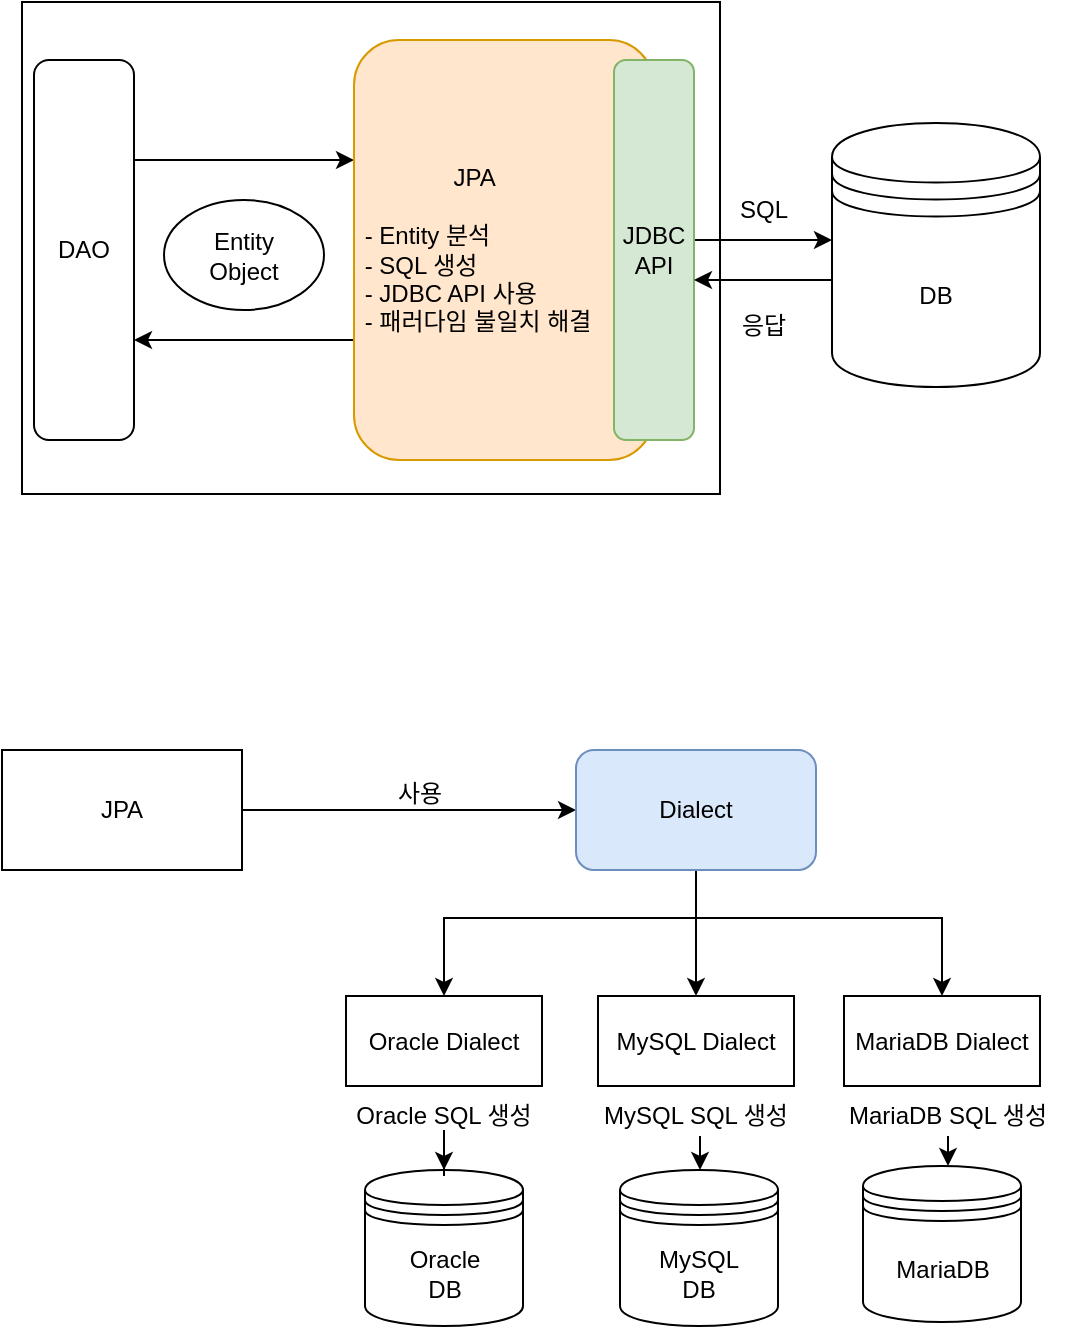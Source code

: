 <mxfile version="14.9.8" type="device"><diagram id="OoJADatXhwbWRNmwYsZW" name="Page-1"><mxGraphModel dx="1246" dy="401" grid="0" gridSize="10" guides="1" tooltips="1" connect="1" arrows="1" fold="1" page="1" pageScale="1" pageWidth="827" pageHeight="1169" math="0" shadow="0"><root><mxCell id="0"/><mxCell id="1" parent="0"/><mxCell id="e6WGDXaPVCwhHN1AT40q-14" value="" style="rounded=0;whiteSpace=wrap;html=1;align=left;" parent="1" vertex="1"><mxGeometry x="80" y="153" width="349" height="246" as="geometry"/></mxCell><mxCell id="e6WGDXaPVCwhHN1AT40q-6" value="" style="edgeStyle=orthogonalEdgeStyle;rounded=0;orthogonalLoop=1;jettySize=auto;html=1;" parent="1" source="e6WGDXaPVCwhHN1AT40q-1" target="e6WGDXaPVCwhHN1AT40q-2" edge="1"><mxGeometry relative="1" as="geometry"><Array as="points"><mxPoint x="226" y="232"/><mxPoint x="226" y="232"/></Array></mxGeometry></mxCell><mxCell id="e6WGDXaPVCwhHN1AT40q-1" value="DAO" style="rounded=1;whiteSpace=wrap;html=1;" parent="1" vertex="1"><mxGeometry x="86" y="182" width="50" height="190" as="geometry"/></mxCell><mxCell id="e6WGDXaPVCwhHN1AT40q-7" value="" style="edgeStyle=orthogonalEdgeStyle;rounded=0;orthogonalLoop=1;jettySize=auto;html=1;" parent="1" source="e6WGDXaPVCwhHN1AT40q-2" target="e6WGDXaPVCwhHN1AT40q-1" edge="1"><mxGeometry relative="1" as="geometry"><Array as="points"><mxPoint x="226" y="322"/><mxPoint x="226" y="322"/></Array></mxGeometry></mxCell><mxCell id="e6WGDXaPVCwhHN1AT40q-2" value="&lt;div style=&quot;text-align: center&quot;&gt;&lt;span&gt;JPA&lt;/span&gt;&lt;/div&gt;&lt;br&gt;&amp;nbsp;- Entity 분석&lt;br&gt;&amp;nbsp;- SQL 생성&lt;br&gt;&amp;nbsp;- JDBC API 사용&lt;br&gt;&amp;nbsp;- 패러다임 불일치 해결" style="rounded=1;whiteSpace=wrap;html=1;align=left;fillColor=#ffe6cc;strokeColor=#d79b00;" parent="1" vertex="1"><mxGeometry x="246" y="172" width="150" height="210" as="geometry"/></mxCell><mxCell id="e6WGDXaPVCwhHN1AT40q-5" value="" style="edgeStyle=orthogonalEdgeStyle;rounded=0;orthogonalLoop=1;jettySize=auto;html=1;" parent="1" source="e6WGDXaPVCwhHN1AT40q-3" target="e6WGDXaPVCwhHN1AT40q-4" edge="1"><mxGeometry relative="1" as="geometry"><Array as="points"><mxPoint x="466" y="272"/><mxPoint x="466" y="272"/></Array></mxGeometry></mxCell><mxCell id="e6WGDXaPVCwhHN1AT40q-3" value="JDBC&lt;br&gt;API" style="rounded=1;whiteSpace=wrap;html=1;fillColor=#d5e8d4;strokeColor=#82b366;" parent="1" vertex="1"><mxGeometry x="376" y="182" width="40" height="190" as="geometry"/></mxCell><mxCell id="e6WGDXaPVCwhHN1AT40q-10" value="" style="edgeStyle=orthogonalEdgeStyle;rounded=0;orthogonalLoop=1;jettySize=auto;html=1;" parent="1" source="e6WGDXaPVCwhHN1AT40q-4" target="e6WGDXaPVCwhHN1AT40q-3" edge="1"><mxGeometry relative="1" as="geometry"><Array as="points"><mxPoint x="466" y="292"/><mxPoint x="466" y="292"/></Array></mxGeometry></mxCell><mxCell id="e6WGDXaPVCwhHN1AT40q-4" value="DB" style="shape=datastore;whiteSpace=wrap;html=1;" parent="1" vertex="1"><mxGeometry x="485" y="213.5" width="104" height="132" as="geometry"/></mxCell><mxCell id="e6WGDXaPVCwhHN1AT40q-9" value="Entity&lt;br&gt;Object" style="ellipse;whiteSpace=wrap;html=1;" parent="1" vertex="1"><mxGeometry x="151" y="252" width="80" height="55" as="geometry"/></mxCell><mxCell id="e6WGDXaPVCwhHN1AT40q-11" value="SQL" style="text;html=1;strokeColor=none;fillColor=none;align=center;verticalAlign=middle;whiteSpace=wrap;rounded=0;" parent="1" vertex="1"><mxGeometry x="431" y="247" width="40" height="20" as="geometry"/></mxCell><mxCell id="e6WGDXaPVCwhHN1AT40q-12" value="응답" style="text;html=1;strokeColor=none;fillColor=none;align=center;verticalAlign=middle;whiteSpace=wrap;rounded=0;" parent="1" vertex="1"><mxGeometry x="431" y="305" width="40" height="20" as="geometry"/></mxCell><mxCell id="e6WGDXaPVCwhHN1AT40q-29" style="edgeStyle=orthogonalEdgeStyle;rounded=0;orthogonalLoop=1;jettySize=auto;html=1;" parent="1" source="e6WGDXaPVCwhHN1AT40q-15" target="e6WGDXaPVCwhHN1AT40q-16" edge="1"><mxGeometry relative="1" as="geometry"/></mxCell><mxCell id="e6WGDXaPVCwhHN1AT40q-15" value="JPA" style="rounded=0;whiteSpace=wrap;html=1;align=center;" parent="1" vertex="1"><mxGeometry x="70" y="527" width="120" height="60" as="geometry"/></mxCell><mxCell id="e6WGDXaPVCwhHN1AT40q-32" style="edgeStyle=orthogonalEdgeStyle;rounded=0;orthogonalLoop=1;jettySize=auto;html=1;entryX=0.5;entryY=0;entryDx=0;entryDy=0;" parent="1" source="e6WGDXaPVCwhHN1AT40q-16" target="e6WGDXaPVCwhHN1AT40q-23" edge="1"><mxGeometry relative="1" as="geometry"><Array as="points"><mxPoint x="417" y="611"/><mxPoint x="291" y="611"/></Array></mxGeometry></mxCell><mxCell id="e6WGDXaPVCwhHN1AT40q-33" value="" style="edgeStyle=orthogonalEdgeStyle;rounded=0;orthogonalLoop=1;jettySize=auto;html=1;" parent="1" source="e6WGDXaPVCwhHN1AT40q-16" target="e6WGDXaPVCwhHN1AT40q-24" edge="1"><mxGeometry relative="1" as="geometry"/></mxCell><mxCell id="e6WGDXaPVCwhHN1AT40q-34" style="edgeStyle=orthogonalEdgeStyle;rounded=0;orthogonalLoop=1;jettySize=auto;html=1;" parent="1" source="e6WGDXaPVCwhHN1AT40q-16" target="e6WGDXaPVCwhHN1AT40q-25" edge="1"><mxGeometry relative="1" as="geometry"><Array as="points"><mxPoint x="417" y="611"/><mxPoint x="540" y="611"/></Array></mxGeometry></mxCell><mxCell id="e6WGDXaPVCwhHN1AT40q-16" value="Dialect" style="rounded=1;whiteSpace=wrap;html=1;align=center;fillColor=#dae8fc;strokeColor=#6c8ebf;" parent="1" vertex="1"><mxGeometry x="357" y="527" width="120" height="60" as="geometry"/></mxCell><mxCell id="e6WGDXaPVCwhHN1AT40q-23" value="&lt;div&gt;&lt;span&gt;Oracle Dialect&lt;/span&gt;&lt;/div&gt;" style="rounded=0;whiteSpace=wrap;html=1;align=center;" parent="1" vertex="1"><mxGeometry x="242" y="650" width="98" height="45" as="geometry"/></mxCell><mxCell id="e6WGDXaPVCwhHN1AT40q-24" value="MySQL Dialect" style="rounded=0;whiteSpace=wrap;html=1;align=center;" parent="1" vertex="1"><mxGeometry x="368" y="650" width="98" height="45" as="geometry"/></mxCell><mxCell id="e6WGDXaPVCwhHN1AT40q-25" value="MariaDB Dialect" style="rounded=0;whiteSpace=wrap;html=1;align=center;" parent="1" vertex="1"><mxGeometry x="491" y="650" width="98" height="45" as="geometry"/></mxCell><mxCell id="e6WGDXaPVCwhHN1AT40q-26" value="Oracle &lt;br&gt;DB" style="shape=datastore;whiteSpace=wrap;html=1;" parent="1" vertex="1"><mxGeometry x="251.5" y="737" width="79" height="78" as="geometry"/></mxCell><mxCell id="e6WGDXaPVCwhHN1AT40q-27" value="MySQL&lt;br&gt;DB" style="shape=datastore;whiteSpace=wrap;html=1;" parent="1" vertex="1"><mxGeometry x="379" y="737" width="79" height="78" as="geometry"/></mxCell><mxCell id="e6WGDXaPVCwhHN1AT40q-28" value="MariaDB" style="shape=datastore;whiteSpace=wrap;html=1;" parent="1" vertex="1"><mxGeometry x="500.5" y="735" width="79" height="78" as="geometry"/></mxCell><mxCell id="e6WGDXaPVCwhHN1AT40q-30" value="사용" style="text;html=1;strokeColor=none;fillColor=none;align=center;verticalAlign=middle;whiteSpace=wrap;rounded=0;" parent="1" vertex="1"><mxGeometry x="259" y="539" width="40" height="20" as="geometry"/></mxCell><mxCell id="e6WGDXaPVCwhHN1AT40q-39" value="" style="edgeStyle=orthogonalEdgeStyle;rounded=0;orthogonalLoop=1;jettySize=auto;html=1;" parent="1" source="e6WGDXaPVCwhHN1AT40q-35" edge="1"><mxGeometry relative="1" as="geometry"><mxPoint x="419" y="737" as="targetPoint"/><Array as="points"><mxPoint x="419" y="723"/><mxPoint x="419" y="723"/></Array></mxGeometry></mxCell><mxCell id="e6WGDXaPVCwhHN1AT40q-35" value="MySQL SQL 생성" style="text;html=1;strokeColor=none;fillColor=none;align=center;verticalAlign=middle;whiteSpace=wrap;rounded=0;" parent="1" vertex="1"><mxGeometry x="354" y="700" width="126" height="20" as="geometry"/></mxCell><mxCell id="e6WGDXaPVCwhHN1AT40q-38" value="" style="edgeStyle=orthogonalEdgeStyle;rounded=0;orthogonalLoop=1;jettySize=auto;html=1;" parent="1" source="e6WGDXaPVCwhHN1AT40q-36" target="e6WGDXaPVCwhHN1AT40q-26" edge="1"><mxGeometry relative="1" as="geometry"/></mxCell><mxCell id="e6WGDXaPVCwhHN1AT40q-36" value="Oracle SQL 생성" style="text;html=1;strokeColor=none;fillColor=none;align=center;verticalAlign=middle;whiteSpace=wrap;rounded=0;" parent="1" vertex="1"><mxGeometry x="228" y="700" width="126" height="20" as="geometry"/></mxCell><mxCell id="e6WGDXaPVCwhHN1AT40q-44" value="" style="edgeStyle=orthogonalEdgeStyle;rounded=0;orthogonalLoop=1;jettySize=auto;html=1;" parent="1" source="e6WGDXaPVCwhHN1AT40q-37" target="e6WGDXaPVCwhHN1AT40q-28" edge="1"><mxGeometry relative="1" as="geometry"><Array as="points"><mxPoint x="540" y="735"/><mxPoint x="540" y="735"/></Array></mxGeometry></mxCell><mxCell id="e6WGDXaPVCwhHN1AT40q-37" value="MariaDB SQL 생성" style="text;html=1;strokeColor=none;fillColor=none;align=center;verticalAlign=middle;whiteSpace=wrap;rounded=0;" parent="1" vertex="1"><mxGeometry x="480" y="700" width="126" height="20" as="geometry"/></mxCell></root></mxGraphModel></diagram></mxfile>